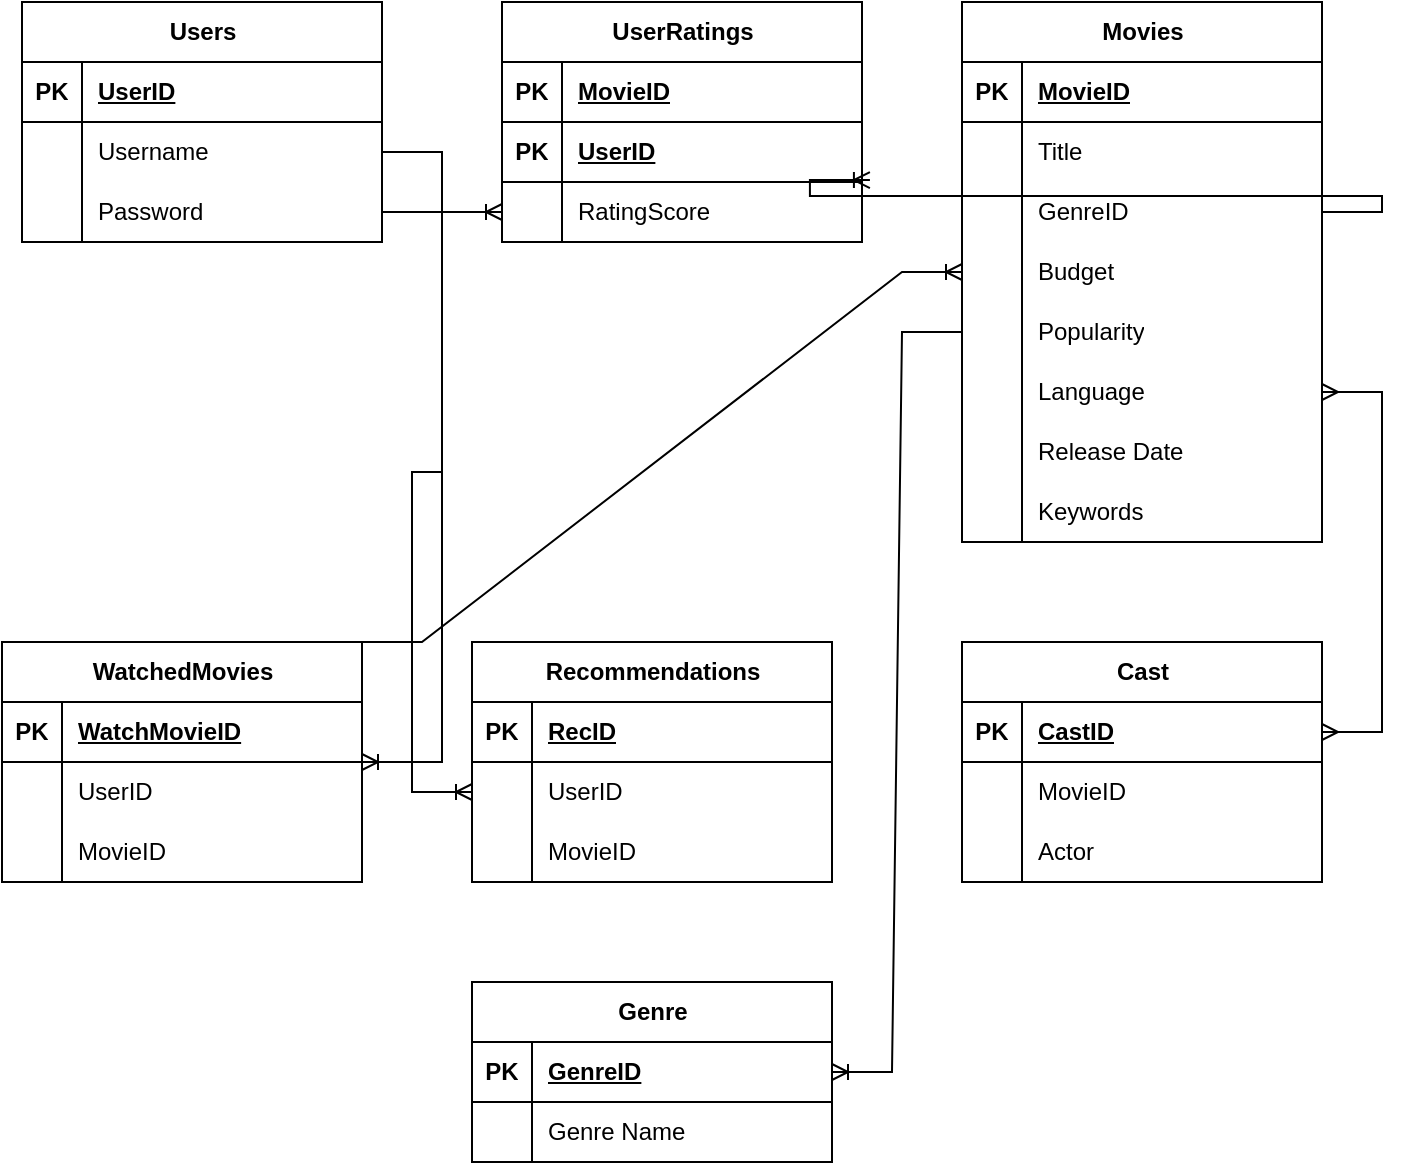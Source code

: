 <mxfile version="21.1.4" type="github">
  <diagram name="Page-1" id="DyeCbrYgvSVpQ4OnWwiS">
    <mxGraphModel dx="1434" dy="731" grid="1" gridSize="10" guides="1" tooltips="1" connect="1" arrows="1" fold="1" page="1" pageScale="1" pageWidth="850" pageHeight="1100" math="0" shadow="0">
      <root>
        <mxCell id="0" />
        <mxCell id="1" parent="0" />
        <mxCell id="nQ4R3IUOdgFX29BBTNAw-14" value="Users" style="shape=table;startSize=30;container=1;collapsible=1;childLayout=tableLayout;fixedRows=1;rowLines=0;fontStyle=1;align=center;resizeLast=1;html=1;" parent="1" vertex="1">
          <mxGeometry x="110" y="250" width="180" height="120" as="geometry" />
        </mxCell>
        <mxCell id="nQ4R3IUOdgFX29BBTNAw-15" value="" style="shape=tableRow;horizontal=0;startSize=0;swimlaneHead=0;swimlaneBody=0;fillColor=none;collapsible=0;dropTarget=0;points=[[0,0.5],[1,0.5]];portConstraint=eastwest;top=0;left=0;right=0;bottom=1;" parent="nQ4R3IUOdgFX29BBTNAw-14" vertex="1">
          <mxGeometry y="30" width="180" height="30" as="geometry" />
        </mxCell>
        <mxCell id="nQ4R3IUOdgFX29BBTNAw-16" value="PK" style="shape=partialRectangle;connectable=0;fillColor=none;top=0;left=0;bottom=0;right=0;fontStyle=1;overflow=hidden;whiteSpace=wrap;html=1;" parent="nQ4R3IUOdgFX29BBTNAw-15" vertex="1">
          <mxGeometry width="30" height="30" as="geometry">
            <mxRectangle width="30" height="30" as="alternateBounds" />
          </mxGeometry>
        </mxCell>
        <mxCell id="nQ4R3IUOdgFX29BBTNAw-17" value="UserID" style="shape=partialRectangle;connectable=0;fillColor=none;top=0;left=0;bottom=0;right=0;align=left;spacingLeft=6;fontStyle=5;overflow=hidden;whiteSpace=wrap;html=1;" parent="nQ4R3IUOdgFX29BBTNAw-15" vertex="1">
          <mxGeometry x="30" width="150" height="30" as="geometry">
            <mxRectangle width="150" height="30" as="alternateBounds" />
          </mxGeometry>
        </mxCell>
        <mxCell id="nQ4R3IUOdgFX29BBTNAw-21" value="" style="shape=tableRow;horizontal=0;startSize=0;swimlaneHead=0;swimlaneBody=0;fillColor=none;collapsible=0;dropTarget=0;points=[[0,0.5],[1,0.5]];portConstraint=eastwest;top=0;left=0;right=0;bottom=0;" parent="nQ4R3IUOdgFX29BBTNAw-14" vertex="1">
          <mxGeometry y="60" width="180" height="30" as="geometry" />
        </mxCell>
        <mxCell id="nQ4R3IUOdgFX29BBTNAw-22" value="" style="shape=partialRectangle;connectable=0;fillColor=none;top=0;left=0;bottom=0;right=0;editable=1;overflow=hidden;whiteSpace=wrap;html=1;" parent="nQ4R3IUOdgFX29BBTNAw-21" vertex="1">
          <mxGeometry width="30" height="30" as="geometry">
            <mxRectangle width="30" height="30" as="alternateBounds" />
          </mxGeometry>
        </mxCell>
        <mxCell id="nQ4R3IUOdgFX29BBTNAw-23" value="Username" style="shape=partialRectangle;connectable=0;fillColor=none;top=0;left=0;bottom=0;right=0;align=left;spacingLeft=6;overflow=hidden;whiteSpace=wrap;html=1;" parent="nQ4R3IUOdgFX29BBTNAw-21" vertex="1">
          <mxGeometry x="30" width="150" height="30" as="geometry">
            <mxRectangle width="150" height="30" as="alternateBounds" />
          </mxGeometry>
        </mxCell>
        <mxCell id="nQ4R3IUOdgFX29BBTNAw-24" value="" style="shape=tableRow;horizontal=0;startSize=0;swimlaneHead=0;swimlaneBody=0;fillColor=none;collapsible=0;dropTarget=0;points=[[0,0.5],[1,0.5]];portConstraint=eastwest;top=0;left=0;right=0;bottom=0;" parent="nQ4R3IUOdgFX29BBTNAw-14" vertex="1">
          <mxGeometry y="90" width="180" height="30" as="geometry" />
        </mxCell>
        <mxCell id="nQ4R3IUOdgFX29BBTNAw-25" value="" style="shape=partialRectangle;connectable=0;fillColor=none;top=0;left=0;bottom=0;right=0;editable=1;overflow=hidden;whiteSpace=wrap;html=1;" parent="nQ4R3IUOdgFX29BBTNAw-24" vertex="1">
          <mxGeometry width="30" height="30" as="geometry">
            <mxRectangle width="30" height="30" as="alternateBounds" />
          </mxGeometry>
        </mxCell>
        <mxCell id="nQ4R3IUOdgFX29BBTNAw-26" value="Password" style="shape=partialRectangle;connectable=0;fillColor=none;top=0;left=0;bottom=0;right=0;align=left;spacingLeft=6;overflow=hidden;whiteSpace=wrap;html=1;" parent="nQ4R3IUOdgFX29BBTNAw-24" vertex="1">
          <mxGeometry x="30" width="150" height="30" as="geometry">
            <mxRectangle width="150" height="30" as="alternateBounds" />
          </mxGeometry>
        </mxCell>
        <mxCell id="nQ4R3IUOdgFX29BBTNAw-27" value="Movies" style="shape=table;startSize=30;container=1;collapsible=1;childLayout=tableLayout;fixedRows=1;rowLines=0;fontStyle=1;align=center;resizeLast=1;html=1;" parent="1" vertex="1">
          <mxGeometry x="580" y="250" width="180" height="270" as="geometry" />
        </mxCell>
        <mxCell id="nQ4R3IUOdgFX29BBTNAw-28" value="" style="shape=tableRow;horizontal=0;startSize=0;swimlaneHead=0;swimlaneBody=0;fillColor=none;collapsible=0;dropTarget=0;points=[[0,0.5],[1,0.5]];portConstraint=eastwest;top=0;left=0;right=0;bottom=1;" parent="nQ4R3IUOdgFX29BBTNAw-27" vertex="1">
          <mxGeometry y="30" width="180" height="30" as="geometry" />
        </mxCell>
        <mxCell id="nQ4R3IUOdgFX29BBTNAw-29" value="PK" style="shape=partialRectangle;connectable=0;fillColor=none;top=0;left=0;bottom=0;right=0;fontStyle=1;overflow=hidden;whiteSpace=wrap;html=1;" parent="nQ4R3IUOdgFX29BBTNAw-28" vertex="1">
          <mxGeometry width="30" height="30" as="geometry">
            <mxRectangle width="30" height="30" as="alternateBounds" />
          </mxGeometry>
        </mxCell>
        <mxCell id="nQ4R3IUOdgFX29BBTNAw-30" value="MovieID" style="shape=partialRectangle;connectable=0;fillColor=none;top=0;left=0;bottom=0;right=0;align=left;spacingLeft=6;fontStyle=5;overflow=hidden;whiteSpace=wrap;html=1;" parent="nQ4R3IUOdgFX29BBTNAw-28" vertex="1">
          <mxGeometry x="30" width="150" height="30" as="geometry">
            <mxRectangle width="150" height="30" as="alternateBounds" />
          </mxGeometry>
        </mxCell>
        <mxCell id="nQ4R3IUOdgFX29BBTNAw-34" value="" style="shape=tableRow;horizontal=0;startSize=0;swimlaneHead=0;swimlaneBody=0;fillColor=none;collapsible=0;dropTarget=0;points=[[0,0.5],[1,0.5]];portConstraint=eastwest;top=0;left=0;right=0;bottom=0;" parent="nQ4R3IUOdgFX29BBTNAw-27" vertex="1">
          <mxGeometry y="60" width="180" height="30" as="geometry" />
        </mxCell>
        <mxCell id="nQ4R3IUOdgFX29BBTNAw-35" value="" style="shape=partialRectangle;connectable=0;fillColor=none;top=0;left=0;bottom=0;right=0;editable=1;overflow=hidden;whiteSpace=wrap;html=1;" parent="nQ4R3IUOdgFX29BBTNAw-34" vertex="1">
          <mxGeometry width="30" height="30" as="geometry">
            <mxRectangle width="30" height="30" as="alternateBounds" />
          </mxGeometry>
        </mxCell>
        <mxCell id="nQ4R3IUOdgFX29BBTNAw-36" value="Title" style="shape=partialRectangle;connectable=0;fillColor=none;top=0;left=0;bottom=0;right=0;align=left;spacingLeft=6;overflow=hidden;whiteSpace=wrap;html=1;" parent="nQ4R3IUOdgFX29BBTNAw-34" vertex="1">
          <mxGeometry x="30" width="150" height="30" as="geometry">
            <mxRectangle width="150" height="30" as="alternateBounds" />
          </mxGeometry>
        </mxCell>
        <mxCell id="nQ4R3IUOdgFX29BBTNAw-37" value="" style="shape=tableRow;horizontal=0;startSize=0;swimlaneHead=0;swimlaneBody=0;fillColor=none;collapsible=0;dropTarget=0;points=[[0,0.5],[1,0.5]];portConstraint=eastwest;top=0;left=0;right=0;bottom=0;" parent="nQ4R3IUOdgFX29BBTNAw-27" vertex="1">
          <mxGeometry y="90" width="180" height="30" as="geometry" />
        </mxCell>
        <mxCell id="nQ4R3IUOdgFX29BBTNAw-38" value="" style="shape=partialRectangle;connectable=0;fillColor=none;top=0;left=0;bottom=0;right=0;editable=1;overflow=hidden;whiteSpace=wrap;html=1;" parent="nQ4R3IUOdgFX29BBTNAw-37" vertex="1">
          <mxGeometry width="30" height="30" as="geometry">
            <mxRectangle width="30" height="30" as="alternateBounds" />
          </mxGeometry>
        </mxCell>
        <mxCell id="nQ4R3IUOdgFX29BBTNAw-39" value="GenreID" style="shape=partialRectangle;connectable=0;fillColor=none;top=0;left=0;bottom=0;right=0;align=left;spacingLeft=6;overflow=hidden;whiteSpace=wrap;html=1;" parent="nQ4R3IUOdgFX29BBTNAw-37" vertex="1">
          <mxGeometry x="30" width="150" height="30" as="geometry">
            <mxRectangle width="150" height="30" as="alternateBounds" />
          </mxGeometry>
        </mxCell>
        <mxCell id="nQ4R3IUOdgFX29BBTNAw-61" style="shape=tableRow;horizontal=0;startSize=0;swimlaneHead=0;swimlaneBody=0;fillColor=none;collapsible=0;dropTarget=0;points=[[0,0.5],[1,0.5]];portConstraint=eastwest;top=0;left=0;right=0;bottom=0;" parent="nQ4R3IUOdgFX29BBTNAw-27" vertex="1">
          <mxGeometry y="120" width="180" height="30" as="geometry" />
        </mxCell>
        <mxCell id="nQ4R3IUOdgFX29BBTNAw-62" style="shape=partialRectangle;connectable=0;fillColor=none;top=0;left=0;bottom=0;right=0;editable=1;overflow=hidden;whiteSpace=wrap;html=1;" parent="nQ4R3IUOdgFX29BBTNAw-61" vertex="1">
          <mxGeometry width="30" height="30" as="geometry">
            <mxRectangle width="30" height="30" as="alternateBounds" />
          </mxGeometry>
        </mxCell>
        <mxCell id="nQ4R3IUOdgFX29BBTNAw-63" value="Budget" style="shape=partialRectangle;connectable=0;fillColor=none;top=0;left=0;bottom=0;right=0;align=left;spacingLeft=6;overflow=hidden;whiteSpace=wrap;html=1;" parent="nQ4R3IUOdgFX29BBTNAw-61" vertex="1">
          <mxGeometry x="30" width="150" height="30" as="geometry">
            <mxRectangle width="150" height="30" as="alternateBounds" />
          </mxGeometry>
        </mxCell>
        <mxCell id="nQ4R3IUOdgFX29BBTNAw-64" style="shape=tableRow;horizontal=0;startSize=0;swimlaneHead=0;swimlaneBody=0;fillColor=none;collapsible=0;dropTarget=0;points=[[0,0.5],[1,0.5]];portConstraint=eastwest;top=0;left=0;right=0;bottom=0;" parent="nQ4R3IUOdgFX29BBTNAw-27" vertex="1">
          <mxGeometry y="150" width="180" height="30" as="geometry" />
        </mxCell>
        <mxCell id="nQ4R3IUOdgFX29BBTNAw-65" style="shape=partialRectangle;connectable=0;fillColor=none;top=0;left=0;bottom=0;right=0;editable=1;overflow=hidden;whiteSpace=wrap;html=1;" parent="nQ4R3IUOdgFX29BBTNAw-64" vertex="1">
          <mxGeometry width="30" height="30" as="geometry">
            <mxRectangle width="30" height="30" as="alternateBounds" />
          </mxGeometry>
        </mxCell>
        <mxCell id="nQ4R3IUOdgFX29BBTNAw-66" value="Popularity" style="shape=partialRectangle;connectable=0;fillColor=none;top=0;left=0;bottom=0;right=0;align=left;spacingLeft=6;overflow=hidden;whiteSpace=wrap;html=1;" parent="nQ4R3IUOdgFX29BBTNAw-64" vertex="1">
          <mxGeometry x="30" width="150" height="30" as="geometry">
            <mxRectangle width="150" height="30" as="alternateBounds" />
          </mxGeometry>
        </mxCell>
        <mxCell id="nQ4R3IUOdgFX29BBTNAw-67" style="shape=tableRow;horizontal=0;startSize=0;swimlaneHead=0;swimlaneBody=0;fillColor=none;collapsible=0;dropTarget=0;points=[[0,0.5],[1,0.5]];portConstraint=eastwest;top=0;left=0;right=0;bottom=0;" parent="nQ4R3IUOdgFX29BBTNAw-27" vertex="1">
          <mxGeometry y="180" width="180" height="30" as="geometry" />
        </mxCell>
        <mxCell id="nQ4R3IUOdgFX29BBTNAw-68" style="shape=partialRectangle;connectable=0;fillColor=none;top=0;left=0;bottom=0;right=0;editable=1;overflow=hidden;whiteSpace=wrap;html=1;" parent="nQ4R3IUOdgFX29BBTNAw-67" vertex="1">
          <mxGeometry width="30" height="30" as="geometry">
            <mxRectangle width="30" height="30" as="alternateBounds" />
          </mxGeometry>
        </mxCell>
        <mxCell id="nQ4R3IUOdgFX29BBTNAw-69" value="Language" style="shape=partialRectangle;connectable=0;fillColor=none;top=0;left=0;bottom=0;right=0;align=left;spacingLeft=6;overflow=hidden;whiteSpace=wrap;html=1;" parent="nQ4R3IUOdgFX29BBTNAw-67" vertex="1">
          <mxGeometry x="30" width="150" height="30" as="geometry">
            <mxRectangle width="150" height="30" as="alternateBounds" />
          </mxGeometry>
        </mxCell>
        <mxCell id="nQ4R3IUOdgFX29BBTNAw-70" style="shape=tableRow;horizontal=0;startSize=0;swimlaneHead=0;swimlaneBody=0;fillColor=none;collapsible=0;dropTarget=0;points=[[0,0.5],[1,0.5]];portConstraint=eastwest;top=0;left=0;right=0;bottom=0;" parent="nQ4R3IUOdgFX29BBTNAw-27" vertex="1">
          <mxGeometry y="210" width="180" height="30" as="geometry" />
        </mxCell>
        <mxCell id="nQ4R3IUOdgFX29BBTNAw-71" style="shape=partialRectangle;connectable=0;fillColor=none;top=0;left=0;bottom=0;right=0;editable=1;overflow=hidden;whiteSpace=wrap;html=1;" parent="nQ4R3IUOdgFX29BBTNAw-70" vertex="1">
          <mxGeometry width="30" height="30" as="geometry">
            <mxRectangle width="30" height="30" as="alternateBounds" />
          </mxGeometry>
        </mxCell>
        <mxCell id="nQ4R3IUOdgFX29BBTNAw-72" value="Release Date" style="shape=partialRectangle;connectable=0;fillColor=none;top=0;left=0;bottom=0;right=0;align=left;spacingLeft=6;overflow=hidden;whiteSpace=wrap;html=1;" parent="nQ4R3IUOdgFX29BBTNAw-70" vertex="1">
          <mxGeometry x="30" width="150" height="30" as="geometry">
            <mxRectangle width="150" height="30" as="alternateBounds" />
          </mxGeometry>
        </mxCell>
        <mxCell id="Twn6HTMIac3nEE7tHaFZ-89" style="shape=tableRow;horizontal=0;startSize=0;swimlaneHead=0;swimlaneBody=0;fillColor=none;collapsible=0;dropTarget=0;points=[[0,0.5],[1,0.5]];portConstraint=eastwest;top=0;left=0;right=0;bottom=0;" vertex="1" parent="nQ4R3IUOdgFX29BBTNAw-27">
          <mxGeometry y="240" width="180" height="30" as="geometry" />
        </mxCell>
        <mxCell id="Twn6HTMIac3nEE7tHaFZ-90" style="shape=partialRectangle;connectable=0;fillColor=none;top=0;left=0;bottom=0;right=0;editable=1;overflow=hidden;whiteSpace=wrap;html=1;" vertex="1" parent="Twn6HTMIac3nEE7tHaFZ-89">
          <mxGeometry width="30" height="30" as="geometry">
            <mxRectangle width="30" height="30" as="alternateBounds" />
          </mxGeometry>
        </mxCell>
        <mxCell id="Twn6HTMIac3nEE7tHaFZ-91" value="Keywords" style="shape=partialRectangle;connectable=0;fillColor=none;top=0;left=0;bottom=0;right=0;align=left;spacingLeft=6;overflow=hidden;whiteSpace=wrap;html=1;" vertex="1" parent="Twn6HTMIac3nEE7tHaFZ-89">
          <mxGeometry x="30" width="150" height="30" as="geometry">
            <mxRectangle width="150" height="30" as="alternateBounds" />
          </mxGeometry>
        </mxCell>
        <mxCell id="Twn6HTMIac3nEE7tHaFZ-1" value="UserRatings" style="shape=table;startSize=30;container=1;collapsible=1;childLayout=tableLayout;fixedRows=1;rowLines=0;fontStyle=1;align=center;resizeLast=1;html=1;" vertex="1" parent="1">
          <mxGeometry x="350" y="250" width="180" height="120" as="geometry" />
        </mxCell>
        <mxCell id="Twn6HTMIac3nEE7tHaFZ-2" value="" style="shape=tableRow;horizontal=0;startSize=0;swimlaneHead=0;swimlaneBody=0;fillColor=none;collapsible=0;dropTarget=0;points=[[0,0.5],[1,0.5]];portConstraint=eastwest;top=0;left=0;right=0;bottom=1;" vertex="1" parent="Twn6HTMIac3nEE7tHaFZ-1">
          <mxGeometry y="30" width="180" height="30" as="geometry" />
        </mxCell>
        <mxCell id="Twn6HTMIac3nEE7tHaFZ-3" value="PK" style="shape=partialRectangle;connectable=0;fillColor=none;top=0;left=0;bottom=0;right=0;fontStyle=1;overflow=hidden;whiteSpace=wrap;html=1;" vertex="1" parent="Twn6HTMIac3nEE7tHaFZ-2">
          <mxGeometry width="30" height="30" as="geometry">
            <mxRectangle width="30" height="30" as="alternateBounds" />
          </mxGeometry>
        </mxCell>
        <mxCell id="Twn6HTMIac3nEE7tHaFZ-4" value="MovieID" style="shape=partialRectangle;connectable=0;fillColor=none;top=0;left=0;bottom=0;right=0;align=left;spacingLeft=6;fontStyle=5;overflow=hidden;whiteSpace=wrap;html=1;" vertex="1" parent="Twn6HTMIac3nEE7tHaFZ-2">
          <mxGeometry x="30" width="150" height="30" as="geometry">
            <mxRectangle width="150" height="30" as="alternateBounds" />
          </mxGeometry>
        </mxCell>
        <mxCell id="Twn6HTMIac3nEE7tHaFZ-92" style="shape=tableRow;horizontal=0;startSize=0;swimlaneHead=0;swimlaneBody=0;fillColor=none;collapsible=0;dropTarget=0;points=[[0,0.5],[1,0.5]];portConstraint=eastwest;top=0;left=0;right=0;bottom=1;" vertex="1" parent="Twn6HTMIac3nEE7tHaFZ-1">
          <mxGeometry y="60" width="180" height="30" as="geometry" />
        </mxCell>
        <mxCell id="Twn6HTMIac3nEE7tHaFZ-93" value="PK" style="shape=partialRectangle;connectable=0;fillColor=none;top=0;left=0;bottom=0;right=0;fontStyle=1;overflow=hidden;whiteSpace=wrap;html=1;" vertex="1" parent="Twn6HTMIac3nEE7tHaFZ-92">
          <mxGeometry width="30" height="30" as="geometry">
            <mxRectangle width="30" height="30" as="alternateBounds" />
          </mxGeometry>
        </mxCell>
        <mxCell id="Twn6HTMIac3nEE7tHaFZ-94" value="UserID" style="shape=partialRectangle;connectable=0;fillColor=none;top=0;left=0;bottom=0;right=0;align=left;spacingLeft=6;fontStyle=5;overflow=hidden;whiteSpace=wrap;html=1;" vertex="1" parent="Twn6HTMIac3nEE7tHaFZ-92">
          <mxGeometry x="30" width="150" height="30" as="geometry">
            <mxRectangle width="150" height="30" as="alternateBounds" />
          </mxGeometry>
        </mxCell>
        <mxCell id="Twn6HTMIac3nEE7tHaFZ-14" style="shape=tableRow;horizontal=0;startSize=0;swimlaneHead=0;swimlaneBody=0;fillColor=none;collapsible=0;dropTarget=0;points=[[0,0.5],[1,0.5]];portConstraint=eastwest;top=0;left=0;right=0;bottom=0;" vertex="1" parent="Twn6HTMIac3nEE7tHaFZ-1">
          <mxGeometry y="90" width="180" height="30" as="geometry" />
        </mxCell>
        <mxCell id="Twn6HTMIac3nEE7tHaFZ-15" style="shape=partialRectangle;connectable=0;fillColor=none;top=0;left=0;bottom=0;right=0;editable=1;overflow=hidden;whiteSpace=wrap;html=1;" vertex="1" parent="Twn6HTMIac3nEE7tHaFZ-14">
          <mxGeometry width="30" height="30" as="geometry">
            <mxRectangle width="30" height="30" as="alternateBounds" />
          </mxGeometry>
        </mxCell>
        <mxCell id="Twn6HTMIac3nEE7tHaFZ-16" value="RatingScore" style="shape=partialRectangle;connectable=0;fillColor=none;top=0;left=0;bottom=0;right=0;align=left;spacingLeft=6;overflow=hidden;whiteSpace=wrap;html=1;" vertex="1" parent="Twn6HTMIac3nEE7tHaFZ-14">
          <mxGeometry x="30" width="150" height="30" as="geometry">
            <mxRectangle width="150" height="30" as="alternateBounds" />
          </mxGeometry>
        </mxCell>
        <mxCell id="Twn6HTMIac3nEE7tHaFZ-26" value="WatchedMovies" style="shape=table;startSize=30;container=1;collapsible=1;childLayout=tableLayout;fixedRows=1;rowLines=0;fontStyle=1;align=center;resizeLast=1;html=1;" vertex="1" parent="1">
          <mxGeometry x="100" y="570" width="180" height="120" as="geometry" />
        </mxCell>
        <mxCell id="Twn6HTMIac3nEE7tHaFZ-27" value="" style="shape=tableRow;horizontal=0;startSize=0;swimlaneHead=0;swimlaneBody=0;fillColor=none;collapsible=0;dropTarget=0;points=[[0,0.5],[1,0.5]];portConstraint=eastwest;top=0;left=0;right=0;bottom=1;" vertex="1" parent="Twn6HTMIac3nEE7tHaFZ-26">
          <mxGeometry y="30" width="180" height="30" as="geometry" />
        </mxCell>
        <mxCell id="Twn6HTMIac3nEE7tHaFZ-28" value="PK" style="shape=partialRectangle;connectable=0;fillColor=none;top=0;left=0;bottom=0;right=0;fontStyle=1;overflow=hidden;whiteSpace=wrap;html=1;" vertex="1" parent="Twn6HTMIac3nEE7tHaFZ-27">
          <mxGeometry width="30" height="30" as="geometry">
            <mxRectangle width="30" height="30" as="alternateBounds" />
          </mxGeometry>
        </mxCell>
        <mxCell id="Twn6HTMIac3nEE7tHaFZ-29" value="WatchMovieID" style="shape=partialRectangle;connectable=0;fillColor=none;top=0;left=0;bottom=0;right=0;align=left;spacingLeft=6;fontStyle=5;overflow=hidden;whiteSpace=wrap;html=1;" vertex="1" parent="Twn6HTMIac3nEE7tHaFZ-27">
          <mxGeometry x="30" width="150" height="30" as="geometry">
            <mxRectangle width="150" height="30" as="alternateBounds" />
          </mxGeometry>
        </mxCell>
        <mxCell id="Twn6HTMIac3nEE7tHaFZ-33" value="" style="shape=tableRow;horizontal=0;startSize=0;swimlaneHead=0;swimlaneBody=0;fillColor=none;collapsible=0;dropTarget=0;points=[[0,0.5],[1,0.5]];portConstraint=eastwest;top=0;left=0;right=0;bottom=0;" vertex="1" parent="Twn6HTMIac3nEE7tHaFZ-26">
          <mxGeometry y="60" width="180" height="30" as="geometry" />
        </mxCell>
        <mxCell id="Twn6HTMIac3nEE7tHaFZ-34" value="" style="shape=partialRectangle;connectable=0;fillColor=none;top=0;left=0;bottom=0;right=0;editable=1;overflow=hidden;whiteSpace=wrap;html=1;" vertex="1" parent="Twn6HTMIac3nEE7tHaFZ-33">
          <mxGeometry width="30" height="30" as="geometry">
            <mxRectangle width="30" height="30" as="alternateBounds" />
          </mxGeometry>
        </mxCell>
        <mxCell id="Twn6HTMIac3nEE7tHaFZ-35" value="UserID" style="shape=partialRectangle;connectable=0;fillColor=none;top=0;left=0;bottom=0;right=0;align=left;spacingLeft=6;overflow=hidden;whiteSpace=wrap;html=1;" vertex="1" parent="Twn6HTMIac3nEE7tHaFZ-33">
          <mxGeometry x="30" width="150" height="30" as="geometry">
            <mxRectangle width="150" height="30" as="alternateBounds" />
          </mxGeometry>
        </mxCell>
        <mxCell id="Twn6HTMIac3nEE7tHaFZ-36" value="" style="shape=tableRow;horizontal=0;startSize=0;swimlaneHead=0;swimlaneBody=0;fillColor=none;collapsible=0;dropTarget=0;points=[[0,0.5],[1,0.5]];portConstraint=eastwest;top=0;left=0;right=0;bottom=0;" vertex="1" parent="Twn6HTMIac3nEE7tHaFZ-26">
          <mxGeometry y="90" width="180" height="30" as="geometry" />
        </mxCell>
        <mxCell id="Twn6HTMIac3nEE7tHaFZ-37" value="" style="shape=partialRectangle;connectable=0;fillColor=none;top=0;left=0;bottom=0;right=0;editable=1;overflow=hidden;whiteSpace=wrap;html=1;" vertex="1" parent="Twn6HTMIac3nEE7tHaFZ-36">
          <mxGeometry width="30" height="30" as="geometry">
            <mxRectangle width="30" height="30" as="alternateBounds" />
          </mxGeometry>
        </mxCell>
        <mxCell id="Twn6HTMIac3nEE7tHaFZ-38" value="MovieID" style="shape=partialRectangle;connectable=0;fillColor=none;top=0;left=0;bottom=0;right=0;align=left;spacingLeft=6;overflow=hidden;whiteSpace=wrap;html=1;" vertex="1" parent="Twn6HTMIac3nEE7tHaFZ-36">
          <mxGeometry x="30" width="150" height="30" as="geometry">
            <mxRectangle width="150" height="30" as="alternateBounds" />
          </mxGeometry>
        </mxCell>
        <mxCell id="Twn6HTMIac3nEE7tHaFZ-39" value="Recommendations" style="shape=table;startSize=30;container=1;collapsible=1;childLayout=tableLayout;fixedRows=1;rowLines=0;fontStyle=1;align=center;resizeLast=1;html=1;" vertex="1" parent="1">
          <mxGeometry x="335" y="570" width="180" height="120" as="geometry" />
        </mxCell>
        <mxCell id="Twn6HTMIac3nEE7tHaFZ-40" value="" style="shape=tableRow;horizontal=0;startSize=0;swimlaneHead=0;swimlaneBody=0;fillColor=none;collapsible=0;dropTarget=0;points=[[0,0.5],[1,0.5]];portConstraint=eastwest;top=0;left=0;right=0;bottom=1;" vertex="1" parent="Twn6HTMIac3nEE7tHaFZ-39">
          <mxGeometry y="30" width="180" height="30" as="geometry" />
        </mxCell>
        <mxCell id="Twn6HTMIac3nEE7tHaFZ-41" value="PK" style="shape=partialRectangle;connectable=0;fillColor=none;top=0;left=0;bottom=0;right=0;fontStyle=1;overflow=hidden;whiteSpace=wrap;html=1;" vertex="1" parent="Twn6HTMIac3nEE7tHaFZ-40">
          <mxGeometry width="30" height="30" as="geometry">
            <mxRectangle width="30" height="30" as="alternateBounds" />
          </mxGeometry>
        </mxCell>
        <mxCell id="Twn6HTMIac3nEE7tHaFZ-42" value="RecID" style="shape=partialRectangle;connectable=0;fillColor=none;top=0;left=0;bottom=0;right=0;align=left;spacingLeft=6;fontStyle=5;overflow=hidden;whiteSpace=wrap;html=1;" vertex="1" parent="Twn6HTMIac3nEE7tHaFZ-40">
          <mxGeometry x="30" width="150" height="30" as="geometry">
            <mxRectangle width="150" height="30" as="alternateBounds" />
          </mxGeometry>
        </mxCell>
        <mxCell id="Twn6HTMIac3nEE7tHaFZ-46" value="" style="shape=tableRow;horizontal=0;startSize=0;swimlaneHead=0;swimlaneBody=0;fillColor=none;collapsible=0;dropTarget=0;points=[[0,0.5],[1,0.5]];portConstraint=eastwest;top=0;left=0;right=0;bottom=0;" vertex="1" parent="Twn6HTMIac3nEE7tHaFZ-39">
          <mxGeometry y="60" width="180" height="30" as="geometry" />
        </mxCell>
        <mxCell id="Twn6HTMIac3nEE7tHaFZ-47" value="" style="shape=partialRectangle;connectable=0;fillColor=none;top=0;left=0;bottom=0;right=0;editable=1;overflow=hidden;whiteSpace=wrap;html=1;" vertex="1" parent="Twn6HTMIac3nEE7tHaFZ-46">
          <mxGeometry width="30" height="30" as="geometry">
            <mxRectangle width="30" height="30" as="alternateBounds" />
          </mxGeometry>
        </mxCell>
        <mxCell id="Twn6HTMIac3nEE7tHaFZ-48" value="UserID" style="shape=partialRectangle;connectable=0;fillColor=none;top=0;left=0;bottom=0;right=0;align=left;spacingLeft=6;overflow=hidden;whiteSpace=wrap;html=1;" vertex="1" parent="Twn6HTMIac3nEE7tHaFZ-46">
          <mxGeometry x="30" width="150" height="30" as="geometry">
            <mxRectangle width="150" height="30" as="alternateBounds" />
          </mxGeometry>
        </mxCell>
        <mxCell id="Twn6HTMIac3nEE7tHaFZ-49" value="" style="shape=tableRow;horizontal=0;startSize=0;swimlaneHead=0;swimlaneBody=0;fillColor=none;collapsible=0;dropTarget=0;points=[[0,0.5],[1,0.5]];portConstraint=eastwest;top=0;left=0;right=0;bottom=0;" vertex="1" parent="Twn6HTMIac3nEE7tHaFZ-39">
          <mxGeometry y="90" width="180" height="30" as="geometry" />
        </mxCell>
        <mxCell id="Twn6HTMIac3nEE7tHaFZ-50" value="" style="shape=partialRectangle;connectable=0;fillColor=none;top=0;left=0;bottom=0;right=0;editable=1;overflow=hidden;whiteSpace=wrap;html=1;" vertex="1" parent="Twn6HTMIac3nEE7tHaFZ-49">
          <mxGeometry width="30" height="30" as="geometry">
            <mxRectangle width="30" height="30" as="alternateBounds" />
          </mxGeometry>
        </mxCell>
        <mxCell id="Twn6HTMIac3nEE7tHaFZ-51" value="MovieID" style="shape=partialRectangle;connectable=0;fillColor=none;top=0;left=0;bottom=0;right=0;align=left;spacingLeft=6;overflow=hidden;whiteSpace=wrap;html=1;" vertex="1" parent="Twn6HTMIac3nEE7tHaFZ-49">
          <mxGeometry x="30" width="150" height="30" as="geometry">
            <mxRectangle width="150" height="30" as="alternateBounds" />
          </mxGeometry>
        </mxCell>
        <mxCell id="Twn6HTMIac3nEE7tHaFZ-52" value="Cast" style="shape=table;startSize=30;container=1;collapsible=1;childLayout=tableLayout;fixedRows=1;rowLines=0;fontStyle=1;align=center;resizeLast=1;html=1;" vertex="1" parent="1">
          <mxGeometry x="580" y="570" width="180" height="120" as="geometry" />
        </mxCell>
        <mxCell id="Twn6HTMIac3nEE7tHaFZ-53" value="" style="shape=tableRow;horizontal=0;startSize=0;swimlaneHead=0;swimlaneBody=0;fillColor=none;collapsible=0;dropTarget=0;points=[[0,0.5],[1,0.5]];portConstraint=eastwest;top=0;left=0;right=0;bottom=1;" vertex="1" parent="Twn6HTMIac3nEE7tHaFZ-52">
          <mxGeometry y="30" width="180" height="30" as="geometry" />
        </mxCell>
        <mxCell id="Twn6HTMIac3nEE7tHaFZ-54" value="PK" style="shape=partialRectangle;connectable=0;fillColor=none;top=0;left=0;bottom=0;right=0;fontStyle=1;overflow=hidden;whiteSpace=wrap;html=1;" vertex="1" parent="Twn6HTMIac3nEE7tHaFZ-53">
          <mxGeometry width="30" height="30" as="geometry">
            <mxRectangle width="30" height="30" as="alternateBounds" />
          </mxGeometry>
        </mxCell>
        <mxCell id="Twn6HTMIac3nEE7tHaFZ-55" value="CastID" style="shape=partialRectangle;connectable=0;fillColor=none;top=0;left=0;bottom=0;right=0;align=left;spacingLeft=6;fontStyle=5;overflow=hidden;whiteSpace=wrap;html=1;" vertex="1" parent="Twn6HTMIac3nEE7tHaFZ-53">
          <mxGeometry x="30" width="150" height="30" as="geometry">
            <mxRectangle width="150" height="30" as="alternateBounds" />
          </mxGeometry>
        </mxCell>
        <mxCell id="Twn6HTMIac3nEE7tHaFZ-56" value="" style="shape=tableRow;horizontal=0;startSize=0;swimlaneHead=0;swimlaneBody=0;fillColor=none;collapsible=0;dropTarget=0;points=[[0,0.5],[1,0.5]];portConstraint=eastwest;top=0;left=0;right=0;bottom=0;" vertex="1" parent="Twn6HTMIac3nEE7tHaFZ-52">
          <mxGeometry y="60" width="180" height="30" as="geometry" />
        </mxCell>
        <mxCell id="Twn6HTMIac3nEE7tHaFZ-57" value="" style="shape=partialRectangle;connectable=0;fillColor=none;top=0;left=0;bottom=0;right=0;editable=1;overflow=hidden;whiteSpace=wrap;html=1;" vertex="1" parent="Twn6HTMIac3nEE7tHaFZ-56">
          <mxGeometry width="30" height="30" as="geometry">
            <mxRectangle width="30" height="30" as="alternateBounds" />
          </mxGeometry>
        </mxCell>
        <mxCell id="Twn6HTMIac3nEE7tHaFZ-58" value="MovieID" style="shape=partialRectangle;connectable=0;fillColor=none;top=0;left=0;bottom=0;right=0;align=left;spacingLeft=6;overflow=hidden;whiteSpace=wrap;html=1;" vertex="1" parent="Twn6HTMIac3nEE7tHaFZ-56">
          <mxGeometry x="30" width="150" height="30" as="geometry">
            <mxRectangle width="150" height="30" as="alternateBounds" />
          </mxGeometry>
        </mxCell>
        <mxCell id="Twn6HTMIac3nEE7tHaFZ-59" value="" style="shape=tableRow;horizontal=0;startSize=0;swimlaneHead=0;swimlaneBody=0;fillColor=none;collapsible=0;dropTarget=0;points=[[0,0.5],[1,0.5]];portConstraint=eastwest;top=0;left=0;right=0;bottom=0;" vertex="1" parent="Twn6HTMIac3nEE7tHaFZ-52">
          <mxGeometry y="90" width="180" height="30" as="geometry" />
        </mxCell>
        <mxCell id="Twn6HTMIac3nEE7tHaFZ-60" value="" style="shape=partialRectangle;connectable=0;fillColor=none;top=0;left=0;bottom=0;right=0;editable=1;overflow=hidden;whiteSpace=wrap;html=1;" vertex="1" parent="Twn6HTMIac3nEE7tHaFZ-59">
          <mxGeometry width="30" height="30" as="geometry">
            <mxRectangle width="30" height="30" as="alternateBounds" />
          </mxGeometry>
        </mxCell>
        <mxCell id="Twn6HTMIac3nEE7tHaFZ-61" value="Actor" style="shape=partialRectangle;connectable=0;fillColor=none;top=0;left=0;bottom=0;right=0;align=left;spacingLeft=6;overflow=hidden;whiteSpace=wrap;html=1;" vertex="1" parent="Twn6HTMIac3nEE7tHaFZ-59">
          <mxGeometry x="30" width="150" height="30" as="geometry">
            <mxRectangle width="150" height="30" as="alternateBounds" />
          </mxGeometry>
        </mxCell>
        <mxCell id="Twn6HTMIac3nEE7tHaFZ-62" value="" style="edgeStyle=entityRelationEdgeStyle;fontSize=12;html=1;endArrow=ERoneToMany;rounded=0;exitX=1;exitY=0.5;exitDx=0;exitDy=0;entryX=0;entryY=0.5;entryDx=0;entryDy=0;" edge="1" parent="1" source="nQ4R3IUOdgFX29BBTNAw-21">
          <mxGeometry width="100" height="100" relative="1" as="geometry">
            <mxPoint x="380" y="530" as="sourcePoint" />
            <mxPoint x="350" y="355" as="targetPoint" />
          </mxGeometry>
        </mxCell>
        <mxCell id="Twn6HTMIac3nEE7tHaFZ-63" value="" style="edgeStyle=entityRelationEdgeStyle;fontSize=12;html=1;endArrow=ERoneToMany;rounded=0;" edge="1" parent="1" source="nQ4R3IUOdgFX29BBTNAw-24" target="Twn6HTMIac3nEE7tHaFZ-26">
          <mxGeometry width="100" height="100" relative="1" as="geometry">
            <mxPoint x="300" y="335" as="sourcePoint" />
            <mxPoint x="360" y="335" as="targetPoint" />
          </mxGeometry>
        </mxCell>
        <mxCell id="Twn6HTMIac3nEE7tHaFZ-64" value="" style="edgeStyle=entityRelationEdgeStyle;fontSize=12;html=1;endArrow=ERoneToMany;rounded=0;entryX=1.022;entryY=-0.033;entryDx=0;entryDy=0;entryPerimeter=0;" edge="1" parent="1" source="nQ4R3IUOdgFX29BBTNAw-37">
          <mxGeometry width="100" height="100" relative="1" as="geometry">
            <mxPoint x="310" y="345" as="sourcePoint" />
            <mxPoint x="533.96" y="339.01" as="targetPoint" />
          </mxGeometry>
        </mxCell>
        <mxCell id="Twn6HTMIac3nEE7tHaFZ-65" value="" style="edgeStyle=entityRelationEdgeStyle;fontSize=12;html=1;endArrow=ERoneToMany;rounded=0;exitX=1;exitY=0;exitDx=0;exitDy=0;" edge="1" parent="1" source="Twn6HTMIac3nEE7tHaFZ-26" target="nQ4R3IUOdgFX29BBTNAw-61">
          <mxGeometry width="100" height="100" relative="1" as="geometry">
            <mxPoint x="320" y="355" as="sourcePoint" />
            <mxPoint x="380" y="355" as="targetPoint" />
          </mxGeometry>
        </mxCell>
        <mxCell id="Twn6HTMIac3nEE7tHaFZ-66" value="Genre" style="shape=table;startSize=30;container=1;collapsible=1;childLayout=tableLayout;fixedRows=1;rowLines=0;fontStyle=1;align=center;resizeLast=1;html=1;" vertex="1" parent="1">
          <mxGeometry x="335" y="740" width="180" height="90" as="geometry" />
        </mxCell>
        <mxCell id="Twn6HTMIac3nEE7tHaFZ-67" value="" style="shape=tableRow;horizontal=0;startSize=0;swimlaneHead=0;swimlaneBody=0;fillColor=none;collapsible=0;dropTarget=0;points=[[0,0.5],[1,0.5]];portConstraint=eastwest;top=0;left=0;right=0;bottom=1;" vertex="1" parent="Twn6HTMIac3nEE7tHaFZ-66">
          <mxGeometry y="30" width="180" height="30" as="geometry" />
        </mxCell>
        <mxCell id="Twn6HTMIac3nEE7tHaFZ-68" value="PK" style="shape=partialRectangle;connectable=0;fillColor=none;top=0;left=0;bottom=0;right=0;fontStyle=1;overflow=hidden;whiteSpace=wrap;html=1;" vertex="1" parent="Twn6HTMIac3nEE7tHaFZ-67">
          <mxGeometry width="30" height="30" as="geometry">
            <mxRectangle width="30" height="30" as="alternateBounds" />
          </mxGeometry>
        </mxCell>
        <mxCell id="Twn6HTMIac3nEE7tHaFZ-69" value="GenreID" style="shape=partialRectangle;connectable=0;fillColor=none;top=0;left=0;bottom=0;right=0;align=left;spacingLeft=6;fontStyle=5;overflow=hidden;whiteSpace=wrap;html=1;" vertex="1" parent="Twn6HTMIac3nEE7tHaFZ-67">
          <mxGeometry x="30" width="150" height="30" as="geometry">
            <mxRectangle width="150" height="30" as="alternateBounds" />
          </mxGeometry>
        </mxCell>
        <mxCell id="Twn6HTMIac3nEE7tHaFZ-70" value="" style="shape=tableRow;horizontal=0;startSize=0;swimlaneHead=0;swimlaneBody=0;fillColor=none;collapsible=0;dropTarget=0;points=[[0,0.5],[1,0.5]];portConstraint=eastwest;top=0;left=0;right=0;bottom=0;" vertex="1" parent="Twn6HTMIac3nEE7tHaFZ-66">
          <mxGeometry y="60" width="180" height="30" as="geometry" />
        </mxCell>
        <mxCell id="Twn6HTMIac3nEE7tHaFZ-71" value="" style="shape=partialRectangle;connectable=0;fillColor=none;top=0;left=0;bottom=0;right=0;editable=1;overflow=hidden;whiteSpace=wrap;html=1;" vertex="1" parent="Twn6HTMIac3nEE7tHaFZ-70">
          <mxGeometry width="30" height="30" as="geometry">
            <mxRectangle width="30" height="30" as="alternateBounds" />
          </mxGeometry>
        </mxCell>
        <mxCell id="Twn6HTMIac3nEE7tHaFZ-72" value="Genre Name" style="shape=partialRectangle;connectable=0;fillColor=none;top=0;left=0;bottom=0;right=0;align=left;spacingLeft=6;overflow=hidden;whiteSpace=wrap;html=1;" vertex="1" parent="Twn6HTMIac3nEE7tHaFZ-70">
          <mxGeometry x="30" width="150" height="30" as="geometry">
            <mxRectangle width="150" height="30" as="alternateBounds" />
          </mxGeometry>
        </mxCell>
        <mxCell id="Twn6HTMIac3nEE7tHaFZ-86" value="" style="edgeStyle=entityRelationEdgeStyle;fontSize=12;html=1;endArrow=ERoneToMany;rounded=0;entryX=1;entryY=0.5;entryDx=0;entryDy=0;" edge="1" parent="1" source="nQ4R3IUOdgFX29BBTNAw-64" target="Twn6HTMIac3nEE7tHaFZ-67">
          <mxGeometry width="100" height="100" relative="1" as="geometry">
            <mxPoint x="300" y="335" as="sourcePoint" />
            <mxPoint x="360" y="335" as="targetPoint" />
          </mxGeometry>
        </mxCell>
        <mxCell id="Twn6HTMIac3nEE7tHaFZ-87" value="" style="edgeStyle=entityRelationEdgeStyle;fontSize=12;html=1;endArrow=ERoneToMany;rounded=0;" edge="1" parent="1" source="nQ4R3IUOdgFX29BBTNAw-21" target="Twn6HTMIac3nEE7tHaFZ-46">
          <mxGeometry width="100" height="100" relative="1" as="geometry">
            <mxPoint x="410" y="500" as="sourcePoint" />
            <mxPoint x="440" y="490" as="targetPoint" />
          </mxGeometry>
        </mxCell>
        <mxCell id="Twn6HTMIac3nEE7tHaFZ-88" value="" style="edgeStyle=entityRelationEdgeStyle;fontSize=12;html=1;endArrow=ERmany;startArrow=ERmany;rounded=0;" edge="1" parent="1" source="Twn6HTMIac3nEE7tHaFZ-53" target="nQ4R3IUOdgFX29BBTNAw-67">
          <mxGeometry width="100" height="100" relative="1" as="geometry">
            <mxPoint x="380" y="630" as="sourcePoint" />
            <mxPoint x="480" y="530" as="targetPoint" />
          </mxGeometry>
        </mxCell>
      </root>
    </mxGraphModel>
  </diagram>
</mxfile>
